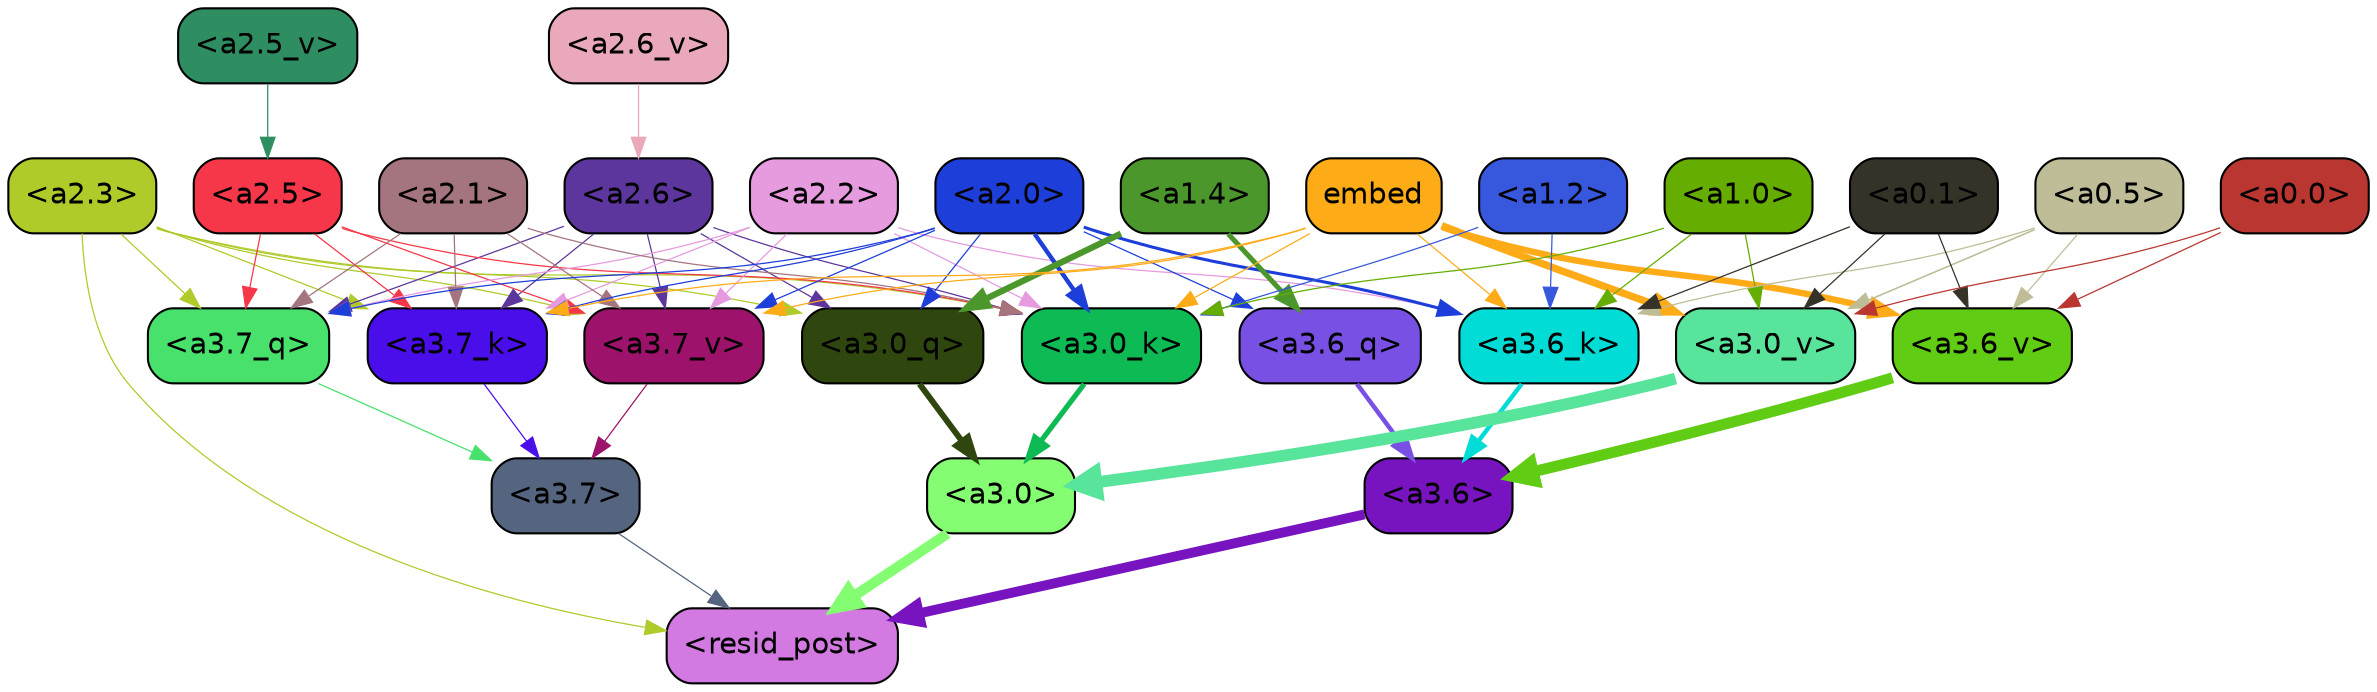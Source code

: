strict digraph "" {
	graph [bgcolor=transparent,
		layout=dot,
		overlap=false,
		splines=true
	];
	"<a3.7>"	[color=black,
		fillcolor="#55657f",
		fontname=Helvetica,
		shape=box,
		style="filled, rounded"];
	"<resid_post>"	[color=black,
		fillcolor="#d379e2",
		fontname=Helvetica,
		shape=box,
		style="filled, rounded"];
	"<a3.7>" -> "<resid_post>"	[color="#55657f",
		penwidth=0.6];
	"<a3.6>"	[color=black,
		fillcolor="#7714bf",
		fontname=Helvetica,
		shape=box,
		style="filled, rounded"];
	"<a3.6>" -> "<resid_post>"	[color="#7714bf",
		penwidth=4.7534414529800415];
	"<a3.0>"	[color=black,
		fillcolor="#85fd73",
		fontname=Helvetica,
		shape=box,
		style="filled, rounded"];
	"<a3.0>" -> "<resid_post>"	[color="#85fd73",
		penwidth=4.898576855659485];
	"<a2.3>"	[color=black,
		fillcolor="#afcb2a",
		fontname=Helvetica,
		shape=box,
		style="filled, rounded"];
	"<a2.3>" -> "<resid_post>"	[color="#afcb2a",
		penwidth=0.6];
	"<a3.7_q>"	[color=black,
		fillcolor="#48e16c",
		fontname=Helvetica,
		shape=box,
		style="filled, rounded"];
	"<a2.3>" -> "<a3.7_q>"	[color="#afcb2a",
		penwidth=0.6];
	"<a3.0_q>"	[color=black,
		fillcolor="#2f460f",
		fontname=Helvetica,
		shape=box,
		style="filled, rounded"];
	"<a2.3>" -> "<a3.0_q>"	[color="#afcb2a",
		penwidth=0.6];
	"<a3.7_k>"	[color=black,
		fillcolor="#4a0eeb",
		fontname=Helvetica,
		shape=box,
		style="filled, rounded"];
	"<a2.3>" -> "<a3.7_k>"	[color="#afcb2a",
		penwidth=0.6];
	"<a3.0_k>"	[color=black,
		fillcolor="#0dba53",
		fontname=Helvetica,
		shape=box,
		style="filled, rounded"];
	"<a2.3>" -> "<a3.0_k>"	[color="#afcb2a",
		penwidth=0.6];
	"<a3.7_v>"	[color=black,
		fillcolor="#9d126a",
		fontname=Helvetica,
		shape=box,
		style="filled, rounded"];
	"<a2.3>" -> "<a3.7_v>"	[color="#afcb2a",
		penwidth=0.6];
	"<a3.7_q>" -> "<a3.7>"	[color="#48e16c",
		penwidth=0.6];
	"<a3.6_q>"	[color=black,
		fillcolor="#7950e4",
		fontname=Helvetica,
		shape=box,
		style="filled, rounded"];
	"<a3.6_q>" -> "<a3.6>"	[color="#7950e4",
		penwidth=2.160832464694977];
	"<a3.0_q>" -> "<a3.0>"	[color="#2f460f",
		penwidth=2.870753765106201];
	"<a3.7_k>" -> "<a3.7>"	[color="#4a0eeb",
		penwidth=0.6];
	"<a3.6_k>"	[color=black,
		fillcolor="#01ddd6",
		fontname=Helvetica,
		shape=box,
		style="filled, rounded"];
	"<a3.6_k>" -> "<a3.6>"	[color="#01ddd6",
		penwidth=2.13908451795578];
	"<a3.0_k>" -> "<a3.0>"	[color="#0dba53",
		penwidth=2.520303964614868];
	"<a3.7_v>" -> "<a3.7>"	[color="#9d126a",
		penwidth=0.6];
	"<a3.6_v>"	[color=black,
		fillcolor="#60cc14",
		fontname=Helvetica,
		shape=box,
		style="filled, rounded"];
	"<a3.6_v>" -> "<a3.6>"	[color="#60cc14",
		penwidth=5.297133803367615];
	"<a3.0_v>"	[color=black,
		fillcolor="#58e59b",
		fontname=Helvetica,
		shape=box,
		style="filled, rounded"];
	"<a3.0_v>" -> "<a3.0>"	[color="#58e59b",
		penwidth=5.680712580680847];
	"<a2.6>"	[color=black,
		fillcolor="#5c369c",
		fontname=Helvetica,
		shape=box,
		style="filled, rounded"];
	"<a2.6>" -> "<a3.7_q>"	[color="#5c369c",
		penwidth=0.6];
	"<a2.6>" -> "<a3.0_q>"	[color="#5c369c",
		penwidth=0.6];
	"<a2.6>" -> "<a3.7_k>"	[color="#5c369c",
		penwidth=0.6];
	"<a2.6>" -> "<a3.0_k>"	[color="#5c369c",
		penwidth=0.6];
	"<a2.6>" -> "<a3.7_v>"	[color="#5c369c",
		penwidth=0.6];
	"<a2.5>"	[color=black,
		fillcolor="#f63749",
		fontname=Helvetica,
		shape=box,
		style="filled, rounded"];
	"<a2.5>" -> "<a3.7_q>"	[color="#f63749",
		penwidth=0.6];
	"<a2.5>" -> "<a3.7_k>"	[color="#f63749",
		penwidth=0.6];
	"<a2.5>" -> "<a3.0_k>"	[color="#f63749",
		penwidth=0.6];
	"<a2.5>" -> "<a3.7_v>"	[color="#f63749",
		penwidth=0.6];
	"<a2.2>"	[color=black,
		fillcolor="#e69bdf",
		fontname=Helvetica,
		shape=box,
		style="filled, rounded"];
	"<a2.2>" -> "<a3.7_q>"	[color="#e69bdf",
		penwidth=0.6];
	"<a2.2>" -> "<a3.7_k>"	[color="#e69bdf",
		penwidth=0.6];
	"<a2.2>" -> "<a3.6_k>"	[color="#e69bdf",
		penwidth=0.6];
	"<a2.2>" -> "<a3.0_k>"	[color="#e69bdf",
		penwidth=0.6];
	"<a2.2>" -> "<a3.7_v>"	[color="#e69bdf",
		penwidth=0.6];
	"<a2.1>"	[color=black,
		fillcolor="#a4757e",
		fontname=Helvetica,
		shape=box,
		style="filled, rounded"];
	"<a2.1>" -> "<a3.7_q>"	[color="#a4757e",
		penwidth=0.6];
	"<a2.1>" -> "<a3.7_k>"	[color="#a4757e",
		penwidth=0.6];
	"<a2.1>" -> "<a3.0_k>"	[color="#a4757e",
		penwidth=0.6];
	"<a2.1>" -> "<a3.7_v>"	[color="#a4757e",
		penwidth=0.6];
	"<a2.0>"	[color=black,
		fillcolor="#1e3eda",
		fontname=Helvetica,
		shape=box,
		style="filled, rounded"];
	"<a2.0>" -> "<a3.7_q>"	[color="#1e3eda",
		penwidth=0.6];
	"<a2.0>" -> "<a3.6_q>"	[color="#1e3eda",
		penwidth=0.6];
	"<a2.0>" -> "<a3.0_q>"	[color="#1e3eda",
		penwidth=0.6];
	"<a2.0>" -> "<a3.7_k>"	[color="#1e3eda",
		penwidth=0.6];
	"<a2.0>" -> "<a3.6_k>"	[color="#1e3eda",
		penwidth=1.4807794839143753];
	"<a2.0>" -> "<a3.0_k>"	[color="#1e3eda",
		penwidth=2.095262974500656];
	"<a2.0>" -> "<a3.7_v>"	[color="#1e3eda",
		penwidth=0.6];
	"<a1.4>"	[color=black,
		fillcolor="#4c972b",
		fontname=Helvetica,
		shape=box,
		style="filled, rounded"];
	"<a1.4>" -> "<a3.6_q>"	[color="#4c972b",
		penwidth=2.425799250602722];
	"<a1.4>" -> "<a3.0_q>"	[color="#4c972b",
		penwidth=3.0341034531593323];
	embed	[color=black,
		fillcolor="#feab18",
		fontname=Helvetica,
		shape=box,
		style="filled, rounded"];
	embed -> "<a3.7_k>"	[color="#feab18",
		penwidth=0.6];
	embed -> "<a3.6_k>"	[color="#feab18",
		penwidth=0.6];
	embed -> "<a3.0_k>"	[color="#feab18",
		penwidth=0.6];
	embed -> "<a3.7_v>"	[color="#feab18",
		penwidth=0.6];
	embed -> "<a3.6_v>"	[color="#feab18",
		penwidth=3.067279100418091];
	embed -> "<a3.0_v>"	[color="#feab18",
		penwidth=3.5202720761299133];
	"<a1.2>"	[color=black,
		fillcolor="#3758dc",
		fontname=Helvetica,
		shape=box,
		style="filled, rounded"];
	"<a1.2>" -> "<a3.6_k>"	[color="#3758dc",
		penwidth=0.6];
	"<a1.2>" -> "<a3.0_k>"	[color="#3758dc",
		penwidth=0.6];
	"<a1.0>"	[color=black,
		fillcolor="#65ad01",
		fontname=Helvetica,
		shape=box,
		style="filled, rounded"];
	"<a1.0>" -> "<a3.6_k>"	[color="#65ad01",
		penwidth=0.6];
	"<a1.0>" -> "<a3.0_k>"	[color="#65ad01",
		penwidth=0.6];
	"<a1.0>" -> "<a3.0_v>"	[color="#65ad01",
		penwidth=0.6];
	"<a0.5>"	[color=black,
		fillcolor="#bebd97",
		fontname=Helvetica,
		shape=box,
		style="filled, rounded"];
	"<a0.5>" -> "<a3.6_k>"	[color="#bebd97",
		penwidth=0.6];
	"<a0.5>" -> "<a3.6_v>"	[color="#bebd97",
		penwidth=0.6];
	"<a0.5>" -> "<a3.0_v>"	[color="#bebd97",
		penwidth=0.764040544629097];
	"<a0.1>"	[color=black,
		fillcolor="#353228",
		fontname=Helvetica,
		shape=box,
		style="filled, rounded"];
	"<a0.1>" -> "<a3.6_k>"	[color="#353228",
		penwidth=0.6];
	"<a0.1>" -> "<a3.6_v>"	[color="#353228",
		penwidth=0.6];
	"<a0.1>" -> "<a3.0_v>"	[color="#353228",
		penwidth=0.6];
	"<a0.0>"	[color=black,
		fillcolor="#b93730",
		fontname=Helvetica,
		shape=box,
		style="filled, rounded"];
	"<a0.0>" -> "<a3.6_v>"	[color="#b93730",
		penwidth=0.6];
	"<a0.0>" -> "<a3.0_v>"	[color="#b93730",
		penwidth=0.6];
	"<a2.6_v>"	[color=black,
		fillcolor="#e9a9bb",
		fontname=Helvetica,
		shape=box,
		style="filled, rounded"];
	"<a2.6_v>" -> "<a2.6>"	[color="#e9a9bb",
		penwidth=0.6];
	"<a2.5_v>"	[color=black,
		fillcolor="#2e8e61",
		fontname=Helvetica,
		shape=box,
		style="filled, rounded"];
	"<a2.5_v>" -> "<a2.5>"	[color="#2e8e61",
		penwidth=0.6];
}
